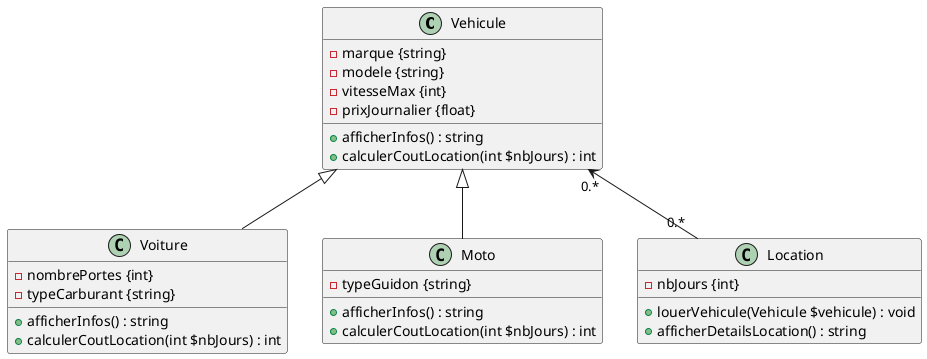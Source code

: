@startuml
class Vehicule {

 - marque {string}
 - modele {string}
 - vitesseMax {int}
 - prixJournalier {float}


 + afficherInfos() : string
 + calculerCoutLocation(int $nbJours) : int
}

class Voiture {

- nombrePortes {int}
- typeCarburant {string}


+ afficherInfos() : string
+ calculerCoutLocation(int $nbJours) : int
}

class Moto {

 - typeGuidon {string}


 + afficherInfos() : string
 + calculerCoutLocation(int $nbJours) : int

}

class Location {

- nbJours {int}


+ louerVehicule(Vehicule $vehicule) : void
+ afficherDetailsLocation() : string

}

Vehicule <|-- Voiture
Vehicule <|-- Moto
Vehicule "0.*"<--"0.*" Location
@enduml
